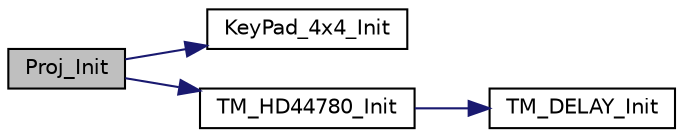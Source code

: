 digraph "Proj_Init"
{
  edge [fontname="Helvetica",fontsize="10",labelfontname="Helvetica",labelfontsize="10"];
  node [fontname="Helvetica",fontsize="10",shape=record];
  rankdir="LR";
  Node26 [label="Proj_Init",height=0.2,width=0.4,color="black", fillcolor="grey75", style="filled", fontcolor="black"];
  Node26 -> Node27 [color="midnightblue",fontsize="10",style="solid",fontname="Helvetica"];
  Node27 [label="KeyPad_4x4_Init",height=0.2,width=0.4,color="black", fillcolor="white", style="filled",URL="$group___key_pad___functions.html#gaf0a4b65ba01c54c284f7a9a13ff83b2a",tooltip="Keypad initialization. "];
  Node26 -> Node28 [color="midnightblue",fontsize="10",style="solid",fontname="Helvetica"];
  Node28 [label="TM_HD44780_Init",height=0.2,width=0.4,color="black", fillcolor="white", style="filled",URL="$group___t_m___h_d44780___functions.html#ga95ddcfeff8a1e3979f453e3e87164a37",tooltip="Initializes HD44780 LCD. "];
  Node28 -> Node29 [color="midnightblue",fontsize="10",style="solid",fontname="Helvetica"];
  Node29 [label="TM_DELAY_Init",height=0.2,width=0.4,color="black", fillcolor="white", style="filled",URL="$group___t_m___d_e_l_a_y___functions.html#ga4ef7d542ba00287843b9e8575be8ecbc",tooltip="Initializes delay functions. "];
}
